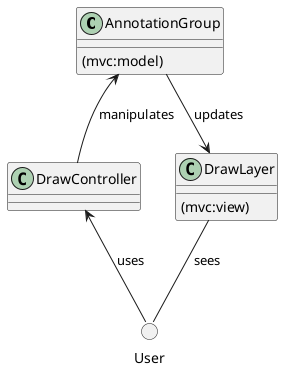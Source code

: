 @startuml

class AnnotationGroup {
  (mvc:model)
}
class DrawLayer {
  (mvc:view)
}
class DrawController

circle User

AnnotationGroup --> DrawLayer: updates
DrawLayer -- User: sees
User -up-> DrawController: uses
DrawController -up-> AnnotationGroup: manipulates

@enduml
